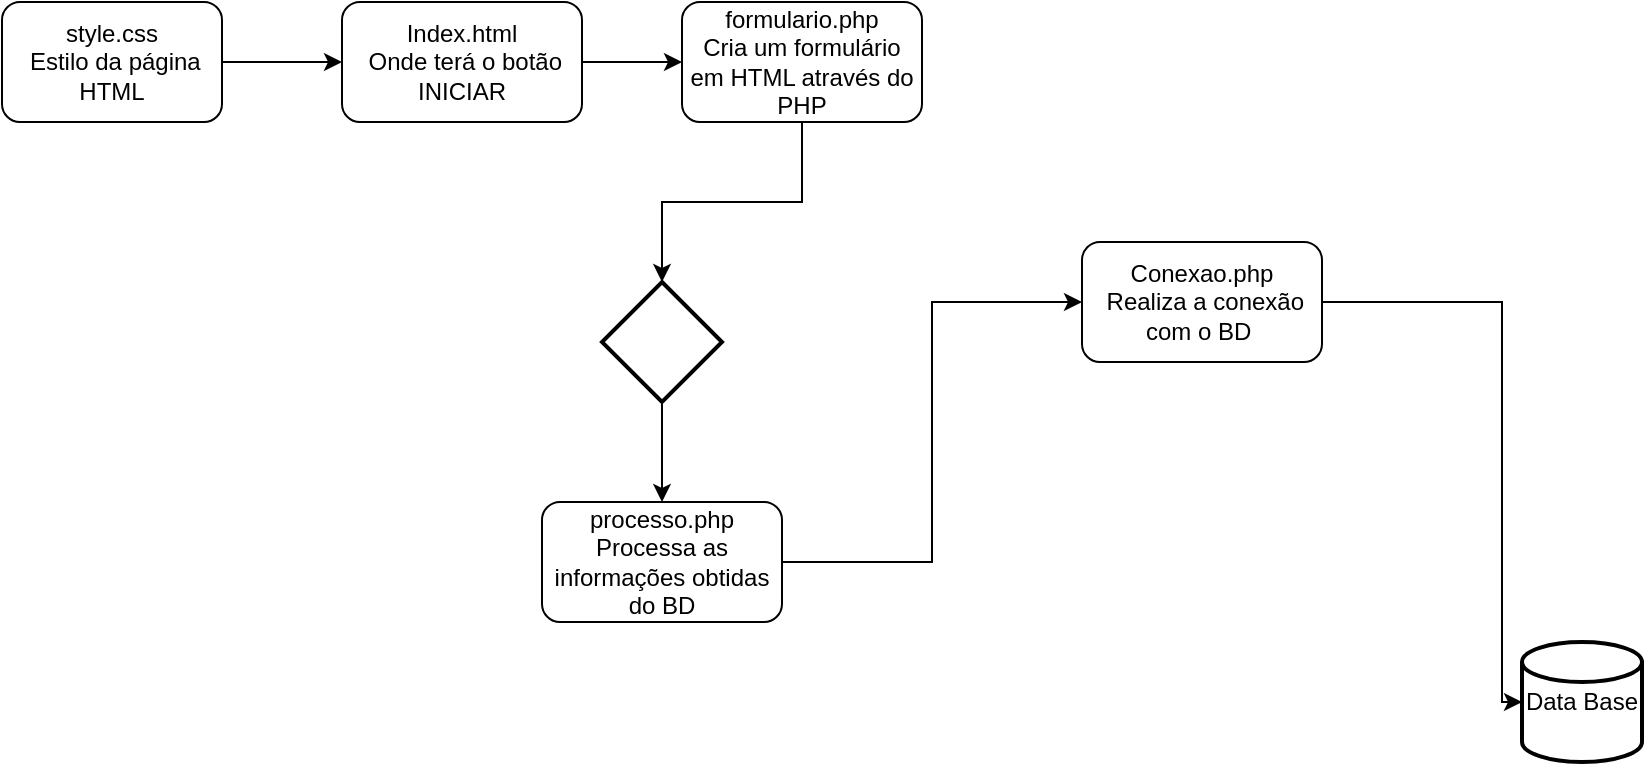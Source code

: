 <mxfile version="13.5.3" type="github">
  <diagram id="C5RBs43oDa-KdzZeNtuy" name="Page-1">
    <mxGraphModel dx="868" dy="450" grid="1" gridSize="10" guides="1" tooltips="1" connect="1" arrows="1" fold="1" page="1" pageScale="1" pageWidth="827" pageHeight="1169" math="0" shadow="0">
      <root>
        <mxCell id="WIyWlLk6GJQsqaUBKTNV-0" />
        <mxCell id="WIyWlLk6GJQsqaUBKTNV-1" parent="WIyWlLk6GJQsqaUBKTNV-0" />
        <mxCell id="6lG_LMzA8kCoMvOKwmpQ-18" style="edgeStyle=orthogonalEdgeStyle;rounded=0;orthogonalLoop=1;jettySize=auto;html=1;" edge="1" parent="WIyWlLk6GJQsqaUBKTNV-1" source="6lG_LMzA8kCoMvOKwmpQ-0" target="6lG_LMzA8kCoMvOKwmpQ-1">
          <mxGeometry relative="1" as="geometry" />
        </mxCell>
        <mxCell id="6lG_LMzA8kCoMvOKwmpQ-0" value="Index.html&lt;br&gt;&amp;nbsp;Onde terá o botão INICIAR" style="rounded=1;whiteSpace=wrap;html=1;" vertex="1" parent="WIyWlLk6GJQsqaUBKTNV-1">
          <mxGeometry x="190" y="10" width="120" height="60" as="geometry" />
        </mxCell>
        <mxCell id="6lG_LMzA8kCoMvOKwmpQ-29" style="edgeStyle=orthogonalEdgeStyle;rounded=0;orthogonalLoop=1;jettySize=auto;html=1;endArrow=classic;endFill=1;" edge="1" parent="WIyWlLk6GJQsqaUBKTNV-1" source="6lG_LMzA8kCoMvOKwmpQ-1" target="6lG_LMzA8kCoMvOKwmpQ-26">
          <mxGeometry relative="1" as="geometry" />
        </mxCell>
        <mxCell id="6lG_LMzA8kCoMvOKwmpQ-1" value="formulario.php&lt;br&gt;Cria um formulário em HTML através do PHP" style="rounded=1;whiteSpace=wrap;html=1;" vertex="1" parent="WIyWlLk6GJQsqaUBKTNV-1">
          <mxGeometry x="360" y="10" width="120" height="60" as="geometry" />
        </mxCell>
        <mxCell id="6lG_LMzA8kCoMvOKwmpQ-11" style="edgeStyle=orthogonalEdgeStyle;rounded=0;orthogonalLoop=1;jettySize=auto;html=1;endArrow=classic;endFill=1;" edge="1" parent="WIyWlLk6GJQsqaUBKTNV-1" source="6lG_LMzA8kCoMvOKwmpQ-3" target="6lG_LMzA8kCoMvOKwmpQ-24">
          <mxGeometry relative="1" as="geometry">
            <mxPoint x="770" y="80" as="targetPoint" />
            <Array as="points">
              <mxPoint x="770" y="360" />
            </Array>
          </mxGeometry>
        </mxCell>
        <mxCell id="6lG_LMzA8kCoMvOKwmpQ-3" value="Conexao.php&lt;br&gt;&amp;nbsp;Realiza a conexão com o BD&amp;nbsp;" style="rounded=1;whiteSpace=wrap;html=1;" vertex="1" parent="WIyWlLk6GJQsqaUBKTNV-1">
          <mxGeometry x="560" y="130" width="120" height="60" as="geometry" />
        </mxCell>
        <mxCell id="6lG_LMzA8kCoMvOKwmpQ-17" style="edgeStyle=orthogonalEdgeStyle;rounded=0;orthogonalLoop=1;jettySize=auto;html=1;" edge="1" parent="WIyWlLk6GJQsqaUBKTNV-1" source="6lG_LMzA8kCoMvOKwmpQ-4" target="6lG_LMzA8kCoMvOKwmpQ-0">
          <mxGeometry relative="1" as="geometry" />
        </mxCell>
        <mxCell id="6lG_LMzA8kCoMvOKwmpQ-4" value="style.css&lt;br&gt;&amp;nbsp;Estilo da página HTML" style="rounded=1;whiteSpace=wrap;html=1;" vertex="1" parent="WIyWlLk6GJQsqaUBKTNV-1">
          <mxGeometry x="20" y="10" width="110" height="60" as="geometry" />
        </mxCell>
        <mxCell id="6lG_LMzA8kCoMvOKwmpQ-31" style="edgeStyle=orthogonalEdgeStyle;rounded=0;orthogonalLoop=1;jettySize=auto;html=1;entryX=0;entryY=0.5;entryDx=0;entryDy=0;endArrow=classic;endFill=1;" edge="1" parent="WIyWlLk6GJQsqaUBKTNV-1" source="6lG_LMzA8kCoMvOKwmpQ-14" target="6lG_LMzA8kCoMvOKwmpQ-3">
          <mxGeometry relative="1" as="geometry" />
        </mxCell>
        <mxCell id="6lG_LMzA8kCoMvOKwmpQ-14" value="processo.php&lt;br&gt;Processa as informações obtidas do BD" style="rounded=1;whiteSpace=wrap;html=1;" vertex="1" parent="WIyWlLk6GJQsqaUBKTNV-1">
          <mxGeometry x="290" y="260" width="120" height="60" as="geometry" />
        </mxCell>
        <mxCell id="6lG_LMzA8kCoMvOKwmpQ-24" value="Data Base" style="strokeWidth=2;html=1;shape=mxgraph.flowchart.database;whiteSpace=wrap;" vertex="1" parent="WIyWlLk6GJQsqaUBKTNV-1">
          <mxGeometry x="780" y="330" width="60" height="60" as="geometry" />
        </mxCell>
        <mxCell id="6lG_LMzA8kCoMvOKwmpQ-30" style="edgeStyle=orthogonalEdgeStyle;rounded=0;orthogonalLoop=1;jettySize=auto;html=1;endArrow=classic;endFill=1;" edge="1" parent="WIyWlLk6GJQsqaUBKTNV-1" source="6lG_LMzA8kCoMvOKwmpQ-26" target="6lG_LMzA8kCoMvOKwmpQ-14">
          <mxGeometry relative="1" as="geometry" />
        </mxCell>
        <mxCell id="6lG_LMzA8kCoMvOKwmpQ-26" value="" style="strokeWidth=2;html=1;shape=mxgraph.flowchart.decision;whiteSpace=wrap;" vertex="1" parent="WIyWlLk6GJQsqaUBKTNV-1">
          <mxGeometry x="320" y="150" width="60" height="60" as="geometry" />
        </mxCell>
      </root>
    </mxGraphModel>
  </diagram>
</mxfile>
